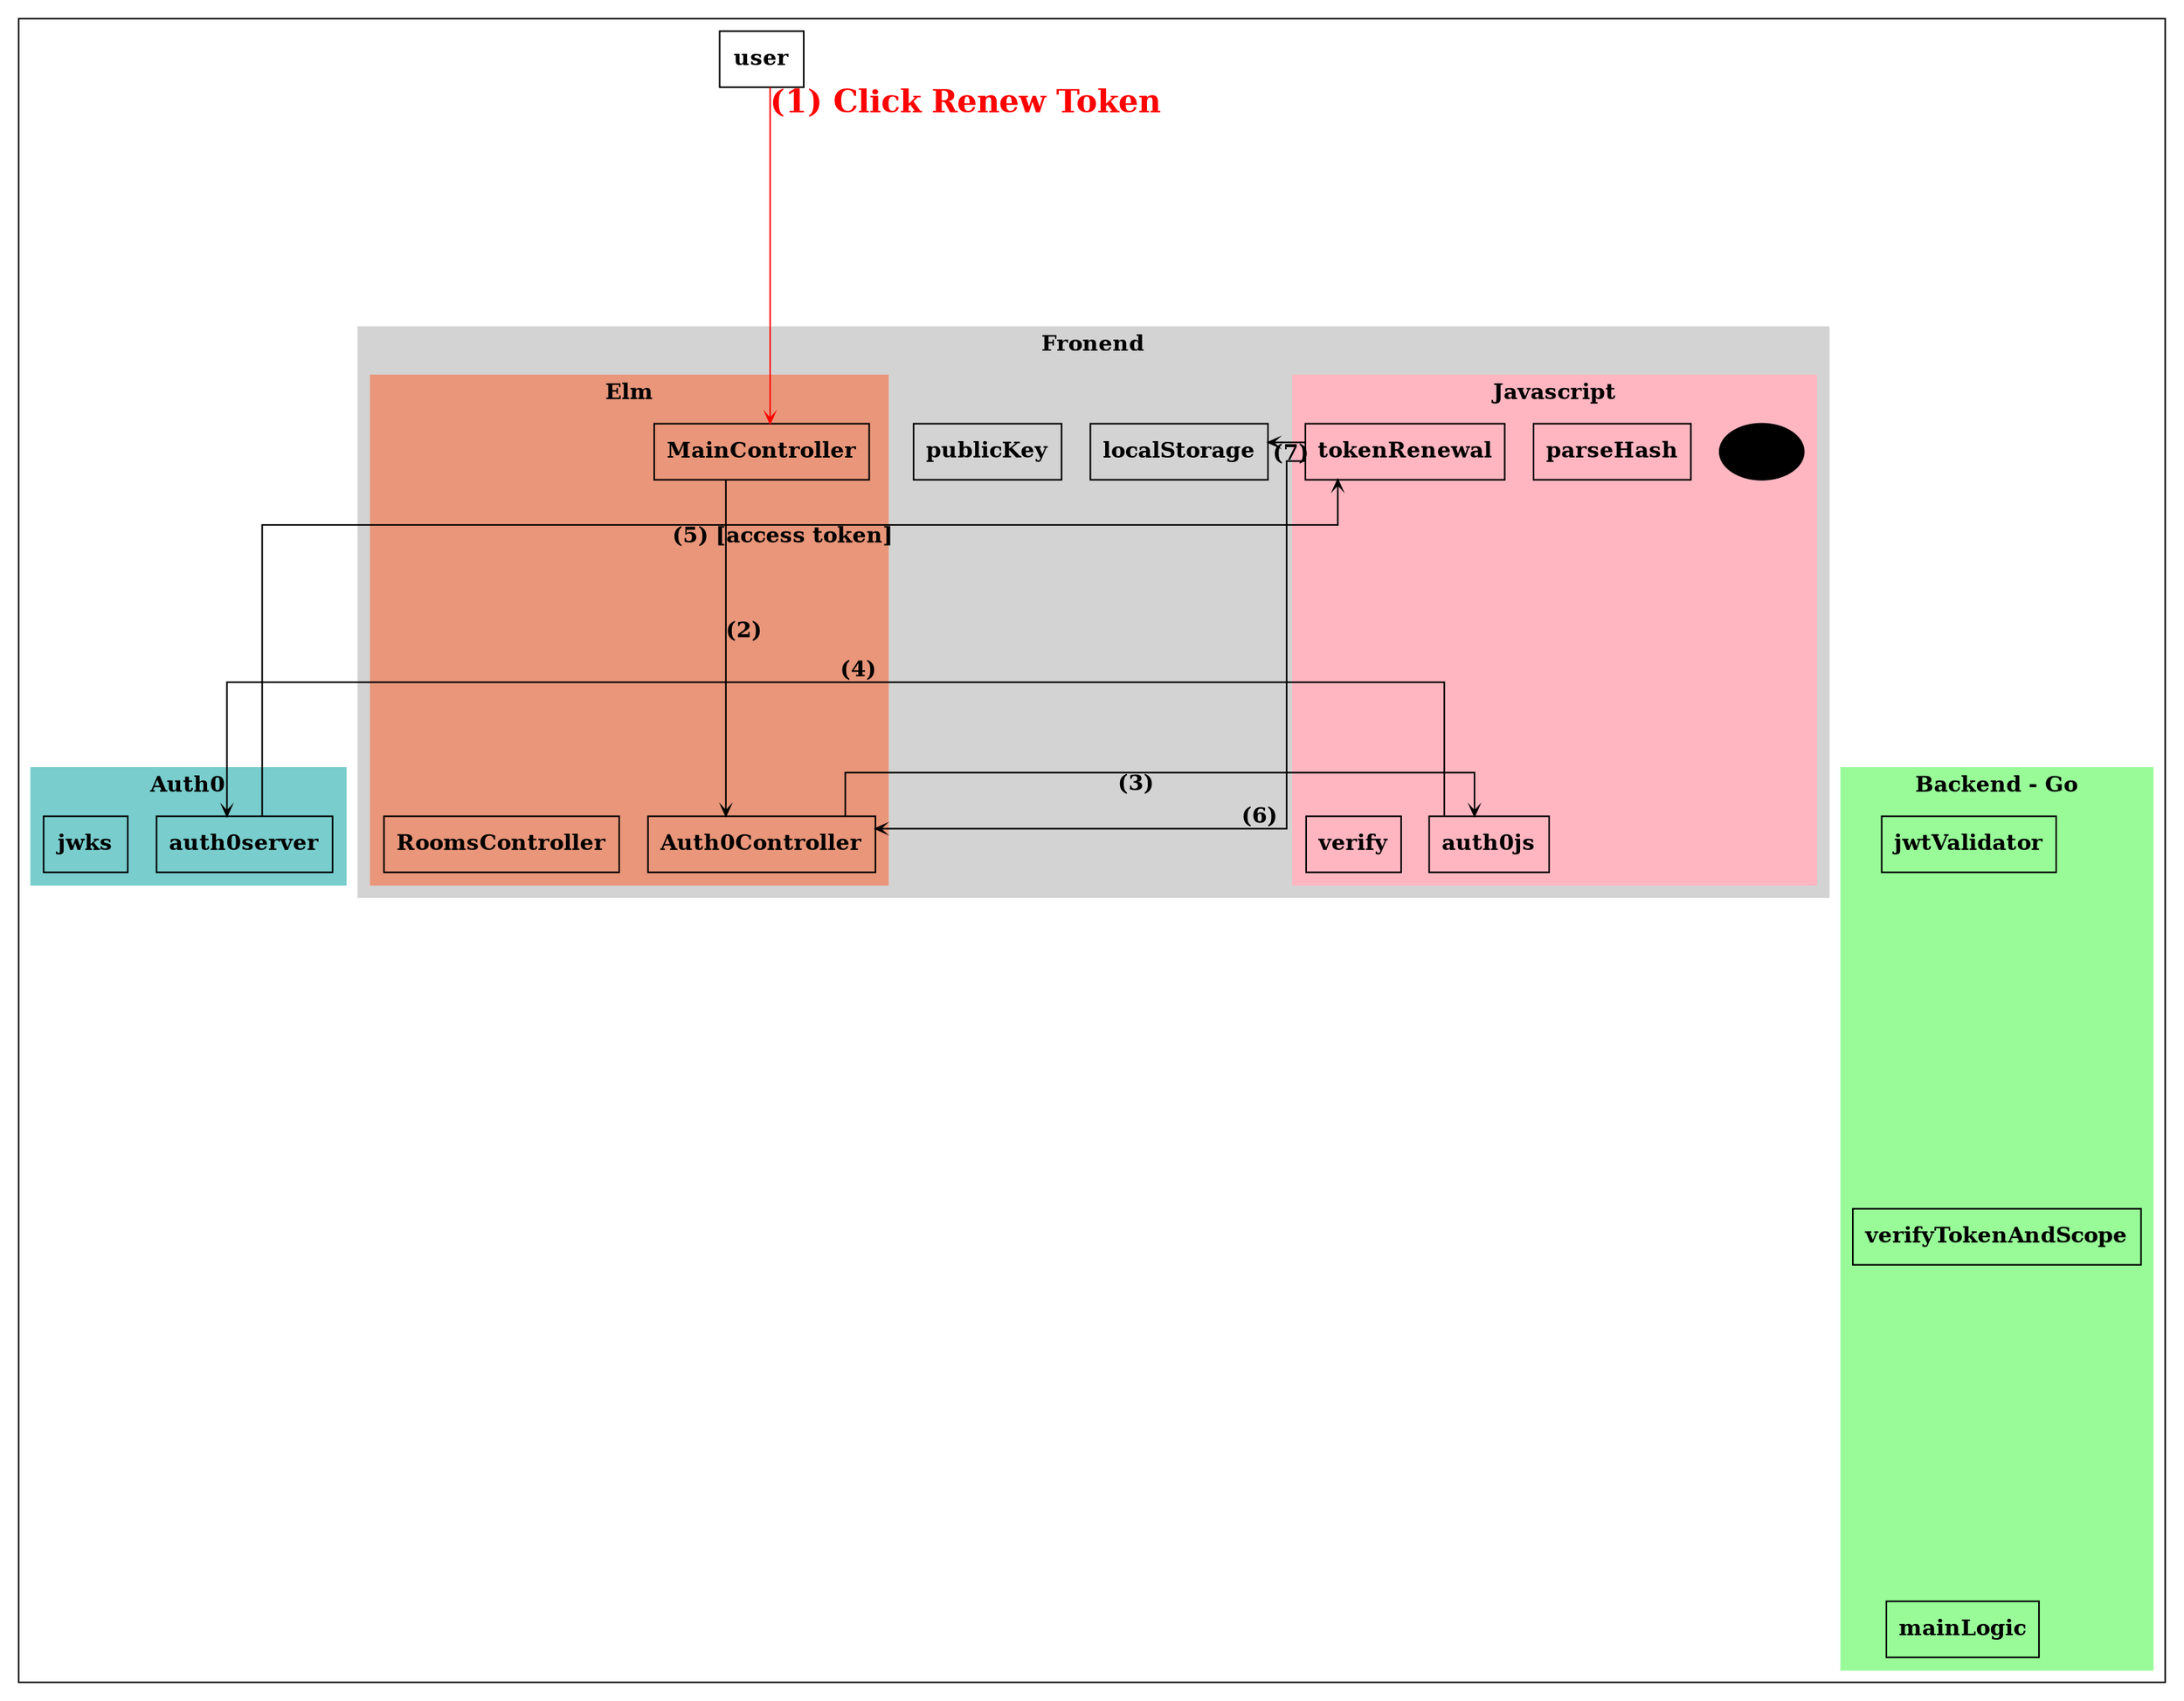 
digraph G {
  // Global settings
  //modify nodesep and ranksep to compress or expand
  graph[center=true, ranksep=3, splines=ortho, fontname="times-bold"]
  edge[style=invis, arrowsize=0.6, arrowhead=vee, fontname="times-bold"]
  node [shape="box", fontname="times-bold"]


  // Declare nodes and areas
  subgraph cluster_0 {
    user
    subgraph cluster_1 {
      style=filled
      color=lightgrey
      label = "Fronend"
      subgraph cluster_2 {
        label = ""
        localStorage
        publicKey
      }
      subgraph cluster_3 {
        color="lightpink"
        label="Javascript"
        xx[style=filled, color=black, shape=ellipse]
        auth0js verify parseHash tokenRenewal
      }
      subgraph cluster_4 {
        color="darksalmon"
        label="Elm"
        /*Make vertical nodes by using invisible edges*/
        MainController Auth0Controller RoomsController
        /*MainController->Auth0Controller
        MainController->RoomsController*/
      }
    }
    subgraph cluster_5 {
      style=filled
      color=darkslategray3
      label = "Auth0"
      auth0server jwks
    }
    subgraph cluster_6 {
      style=filled
      color=palegreen
      label = "Backend - Go"
      jwtValidator verifyTokenAndScope mainLogic
    }
  }

  subgraph cluster_7 {
    // SETUP
    //edge[style=vis]
    publicKey -> jwks [xlabel="(1)",dir="both",color=red,fontcolor=red,fontsize=20]
    publicKey -> xx [xlabel="(2) init"]
    xx -> auth0js [xlabel="(3) init"]
    xx -> MainController [xlabel="(4) init"]

    jwks -> jwtValidator [xlabel="(5)", dir="both",color=red,fontcolor=red,fontsize=20]
    jwtValidator -> verifyTokenAndScope [xlabel="(6)"]
  }

  subgraph cluster_8 {
    // LOGIN when detecting auth in localStorage
    //edge[style=vis]
    localStorage -> xx [xlabel="(1) [idToken,profile,accessToken]"]
    xx -> Auth0Controller  [xlabel="(2) [profile,accessToken]"]
  }

  subgraph cluster_9 {
    //edge[style=vis]
    // LOGIN
    user -> MainController [taillabel="(1) Click login",color=red,fontcolor=red,fontsize=20]
    MainController -> Auth0Controller [taillabel="(2)"]
    Auth0Controller -> auth0js [taillabel="(3)"]
    auth0js -> auth0server [xlabel="(4) [Credentials]"]
    auth0server -> parseHash [taillabel="(5)"]
    parseHash -> verify [xlabel="(6) [idToken,profile,accessToken]"]
    publicKey -> verify [taillabel="(7)"]
    verify -> localStorage [xlabel="(8) [idToken,profile,accessToken]"]
    verify -> Auth0Controller  [xlabel="(9) [profile,accessToken]"]
  }

  subgraph cluster_10 {
    //edge[style=vis]
    // Interact with backend
    user -> MainController [xlabel="(1)", color=red,fontcolor=red,fontsize=20]
    MainController -> Auth0Controller [xlabel="(2) [accessToken]" dir=both]
    MainController -> RoomsController[xlabel="(3) [accessToken]"]
    RoomsController -> verifyTokenAndScope [xlabel="(4) [accessToken]"]
    verifyTokenAndScope -> mainLogic [xlabel="(5)"]
    mainLogic -> RoomsController [xlabel="(6)"]
  }

  subgraph cluster_11 {
    edge[style=vis]
    // token renewal
    user -> MainController [taillabel="(1) Click Renew Token", color=red,fontcolor=red,fontsize=20]
    MainController -> Auth0Controller [xlabel="(2)"]
    Auth0Controller -> auth0js [xlabel="(3)"]
    auth0js -> auth0server [xlabel="(4)"]
    auth0server -> tokenRenewal [xlabel="(5) [access token]"]
    tokenRenewal -> Auth0Controller [xlabel="(6)"]
    tokenRenewal -> localStorage [xlabel="(7)"]
  }

  subgraph cluster_12 {
    //edge[style=vis]
    // logout
    user -> MainController [taillabel="(1) Click logout", color=red,fontcolor=red,fontsize=20]
    MainController -> Auth0Controller [xlabel="(2)"]
    Auth0Controller -> xx [xlabel="(3)"]
    xx -> localStorage [xlabel="(4)"]
  }
}
